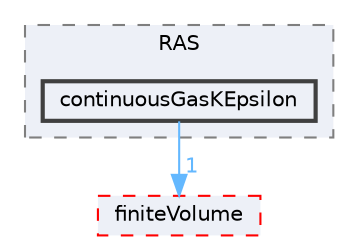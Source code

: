 digraph "src/TurbulenceModels/phaseCompressible/RAS/continuousGasKEpsilon"
{
 // LATEX_PDF_SIZE
  bgcolor="transparent";
  edge [fontname=Helvetica,fontsize=10,labelfontname=Helvetica,labelfontsize=10];
  node [fontname=Helvetica,fontsize=10,shape=box,height=0.2,width=0.4];
  compound=true
  subgraph clusterdir_d56f8f56acacbc657c0273a190dad740 {
    graph [ bgcolor="#edf0f7", pencolor="grey50", label="RAS", fontname=Helvetica,fontsize=10 style="filled,dashed", URL="dir_d56f8f56acacbc657c0273a190dad740.html",tooltip=""]
  dir_224c8ebc4a8c3de425738a48518d6b37 [label="continuousGasKEpsilon", fillcolor="#edf0f7", color="grey25", style="filled,bold", URL="dir_224c8ebc4a8c3de425738a48518d6b37.html",tooltip=""];
  }
  dir_9bd15774b555cf7259a6fa18f99fe99b [label="finiteVolume", fillcolor="#edf0f7", color="red", style="filled,dashed", URL="dir_9bd15774b555cf7259a6fa18f99fe99b.html",tooltip=""];
  dir_224c8ebc4a8c3de425738a48518d6b37->dir_9bd15774b555cf7259a6fa18f99fe99b [headlabel="1", labeldistance=1.5 headhref="dir_000671_001387.html" href="dir_000671_001387.html" color="steelblue1" fontcolor="steelblue1"];
}
